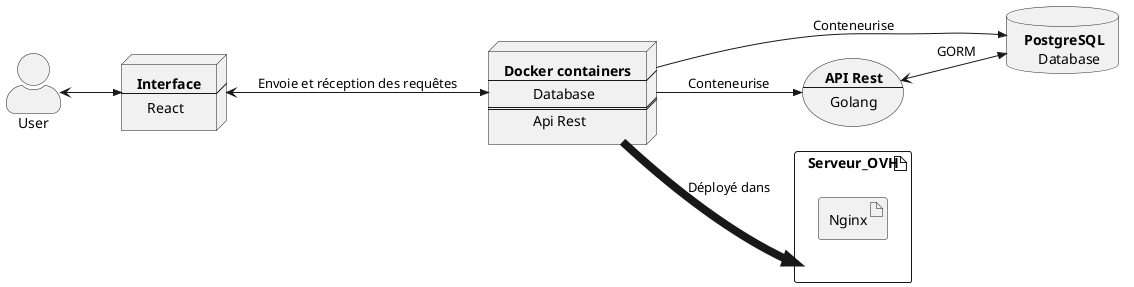 @startuml deploiement
skinparam actorStyle awesome
left to right direction
node interface [
<b>Interface
----
   React
]
artifact Serveur_OVH {
artifact Nginx
}
:User: <-->> interface

database database [
<b>  PostgreSQL 
      Database
]
node Docker [
<b>Docker containers
----
        Database
====
        Api Rest
]
usecase API [
<b>API Rest
----
Golang
]
API <-->> database :GORM
interface <-->> Docker:Envoie et réception des requêtes
Docker -[thickness=8]->> Serveur_OVH:Déployé dans
Docker -->> API:Conteneurise
Docker -->> database:Conteneurise
@enduml